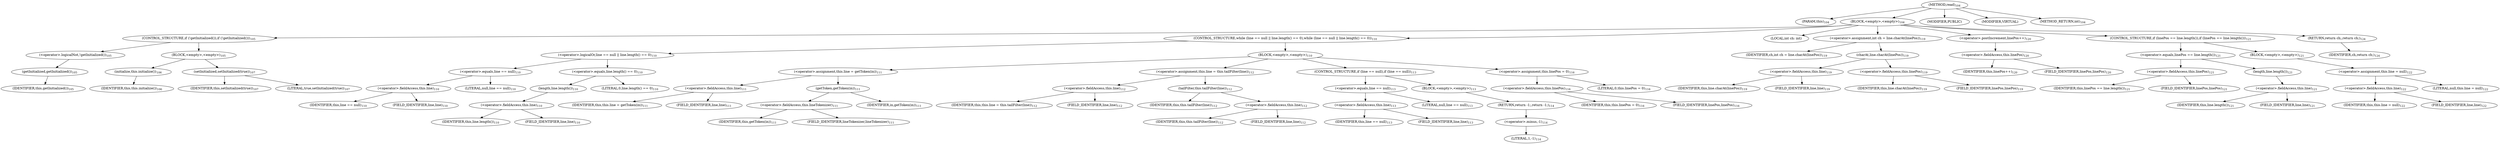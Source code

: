 digraph "read" {  
"169" [label = <(METHOD,read)<SUB>104</SUB>> ]
"8" [label = <(PARAM,this)<SUB>104</SUB>> ]
"170" [label = <(BLOCK,&lt;empty&gt;,&lt;empty&gt;)<SUB>104</SUB>> ]
"171" [label = <(CONTROL_STRUCTURE,if (!getInitialized()),if (!getInitialized()))<SUB>105</SUB>> ]
"172" [label = <(&lt;operator&gt;.logicalNot,!getInitialized())<SUB>105</SUB>> ]
"173" [label = <(getInitialized,getInitialized())<SUB>105</SUB>> ]
"7" [label = <(IDENTIFIER,this,getInitialized())<SUB>105</SUB>> ]
"174" [label = <(BLOCK,&lt;empty&gt;,&lt;empty&gt;)<SUB>105</SUB>> ]
"175" [label = <(initialize,this.initialize())<SUB>106</SUB>> ]
"9" [label = <(IDENTIFIER,this,this.initialize())<SUB>106</SUB>> ]
"176" [label = <(setInitialized,setInitialized(true))<SUB>107</SUB>> ]
"10" [label = <(IDENTIFIER,this,setInitialized(true))<SUB>107</SUB>> ]
"177" [label = <(LITERAL,true,setInitialized(true))<SUB>107</SUB>> ]
"178" [label = <(CONTROL_STRUCTURE,while (line == null || line.length() == 0),while (line == null || line.length() == 0))<SUB>110</SUB>> ]
"179" [label = <(&lt;operator&gt;.logicalOr,line == null || line.length() == 0)<SUB>110</SUB>> ]
"180" [label = <(&lt;operator&gt;.equals,line == null)<SUB>110</SUB>> ]
"181" [label = <(&lt;operator&gt;.fieldAccess,this.line)<SUB>110</SUB>> ]
"182" [label = <(IDENTIFIER,this,line == null)<SUB>110</SUB>> ]
"183" [label = <(FIELD_IDENTIFIER,line,line)<SUB>110</SUB>> ]
"184" [label = <(LITERAL,null,line == null)<SUB>110</SUB>> ]
"185" [label = <(&lt;operator&gt;.equals,line.length() == 0)<SUB>110</SUB>> ]
"186" [label = <(length,line.length())<SUB>110</SUB>> ]
"187" [label = <(&lt;operator&gt;.fieldAccess,this.line)<SUB>110</SUB>> ]
"188" [label = <(IDENTIFIER,this,line.length())<SUB>110</SUB>> ]
"189" [label = <(FIELD_IDENTIFIER,line,line)<SUB>110</SUB>> ]
"190" [label = <(LITERAL,0,line.length() == 0)<SUB>110</SUB>> ]
"191" [label = <(BLOCK,&lt;empty&gt;,&lt;empty&gt;)<SUB>110</SUB>> ]
"192" [label = <(&lt;operator&gt;.assignment,this.line = getToken(in))<SUB>111</SUB>> ]
"193" [label = <(&lt;operator&gt;.fieldAccess,this.line)<SUB>111</SUB>> ]
"194" [label = <(IDENTIFIER,this,this.line = getToken(in))<SUB>111</SUB>> ]
"195" [label = <(FIELD_IDENTIFIER,line,line)<SUB>111</SUB>> ]
"196" [label = <(getToken,getToken(in))<SUB>111</SUB>> ]
"197" [label = <(&lt;operator&gt;.fieldAccess,this.lineTokenizer)<SUB>111</SUB>> ]
"198" [label = <(IDENTIFIER,this,getToken(in))<SUB>111</SUB>> ]
"199" [label = <(FIELD_IDENTIFIER,lineTokenizer,lineTokenizer)<SUB>111</SUB>> ]
"200" [label = <(IDENTIFIER,in,getToken(in))<SUB>111</SUB>> ]
"201" [label = <(&lt;operator&gt;.assignment,this.line = this.tailFilter(line))<SUB>112</SUB>> ]
"202" [label = <(&lt;operator&gt;.fieldAccess,this.line)<SUB>112</SUB>> ]
"203" [label = <(IDENTIFIER,this,this.line = this.tailFilter(line))<SUB>112</SUB>> ]
"204" [label = <(FIELD_IDENTIFIER,line,line)<SUB>112</SUB>> ]
"205" [label = <(tailFilter,this.tailFilter(line))<SUB>112</SUB>> ]
"11" [label = <(IDENTIFIER,this,this.tailFilter(line))<SUB>112</SUB>> ]
"206" [label = <(&lt;operator&gt;.fieldAccess,this.line)<SUB>112</SUB>> ]
"207" [label = <(IDENTIFIER,this,this.tailFilter(line))<SUB>112</SUB>> ]
"208" [label = <(FIELD_IDENTIFIER,line,line)<SUB>112</SUB>> ]
"209" [label = <(CONTROL_STRUCTURE,if (line == null),if (line == null))<SUB>113</SUB>> ]
"210" [label = <(&lt;operator&gt;.equals,line == null)<SUB>113</SUB>> ]
"211" [label = <(&lt;operator&gt;.fieldAccess,this.line)<SUB>113</SUB>> ]
"212" [label = <(IDENTIFIER,this,line == null)<SUB>113</SUB>> ]
"213" [label = <(FIELD_IDENTIFIER,line,line)<SUB>113</SUB>> ]
"214" [label = <(LITERAL,null,line == null)<SUB>113</SUB>> ]
"215" [label = <(BLOCK,&lt;empty&gt;,&lt;empty&gt;)<SUB>113</SUB>> ]
"216" [label = <(RETURN,return -1;,return -1;)<SUB>114</SUB>> ]
"217" [label = <(&lt;operator&gt;.minus,-1)<SUB>114</SUB>> ]
"218" [label = <(LITERAL,1,-1)<SUB>114</SUB>> ]
"219" [label = <(&lt;operator&gt;.assignment,this.linePos = 0)<SUB>116</SUB>> ]
"220" [label = <(&lt;operator&gt;.fieldAccess,this.linePos)<SUB>116</SUB>> ]
"221" [label = <(IDENTIFIER,this,this.linePos = 0)<SUB>116</SUB>> ]
"222" [label = <(FIELD_IDENTIFIER,linePos,linePos)<SUB>116</SUB>> ]
"223" [label = <(LITERAL,0,this.linePos = 0)<SUB>116</SUB>> ]
"224" [label = <(LOCAL,int ch: int)> ]
"225" [label = <(&lt;operator&gt;.assignment,int ch = line.charAt(linePos))<SUB>119</SUB>> ]
"226" [label = <(IDENTIFIER,ch,int ch = line.charAt(linePos))<SUB>119</SUB>> ]
"227" [label = <(charAt,line.charAt(linePos))<SUB>119</SUB>> ]
"228" [label = <(&lt;operator&gt;.fieldAccess,this.line)<SUB>119</SUB>> ]
"229" [label = <(IDENTIFIER,this,line.charAt(linePos))<SUB>119</SUB>> ]
"230" [label = <(FIELD_IDENTIFIER,line,line)<SUB>119</SUB>> ]
"231" [label = <(&lt;operator&gt;.fieldAccess,this.linePos)<SUB>119</SUB>> ]
"232" [label = <(IDENTIFIER,this,line.charAt(linePos))<SUB>119</SUB>> ]
"233" [label = <(FIELD_IDENTIFIER,linePos,linePos)<SUB>119</SUB>> ]
"234" [label = <(&lt;operator&gt;.postIncrement,linePos++)<SUB>120</SUB>> ]
"235" [label = <(&lt;operator&gt;.fieldAccess,this.linePos)<SUB>120</SUB>> ]
"236" [label = <(IDENTIFIER,this,linePos++)<SUB>120</SUB>> ]
"237" [label = <(FIELD_IDENTIFIER,linePos,linePos)<SUB>120</SUB>> ]
"238" [label = <(CONTROL_STRUCTURE,if (linePos == line.length()),if (linePos == line.length()))<SUB>121</SUB>> ]
"239" [label = <(&lt;operator&gt;.equals,linePos == line.length())<SUB>121</SUB>> ]
"240" [label = <(&lt;operator&gt;.fieldAccess,this.linePos)<SUB>121</SUB>> ]
"241" [label = <(IDENTIFIER,this,linePos == line.length())<SUB>121</SUB>> ]
"242" [label = <(FIELD_IDENTIFIER,linePos,linePos)<SUB>121</SUB>> ]
"243" [label = <(length,line.length())<SUB>121</SUB>> ]
"244" [label = <(&lt;operator&gt;.fieldAccess,this.line)<SUB>121</SUB>> ]
"245" [label = <(IDENTIFIER,this,line.length())<SUB>121</SUB>> ]
"246" [label = <(FIELD_IDENTIFIER,line,line)<SUB>121</SUB>> ]
"247" [label = <(BLOCK,&lt;empty&gt;,&lt;empty&gt;)<SUB>121</SUB>> ]
"248" [label = <(&lt;operator&gt;.assignment,this.line = null)<SUB>122</SUB>> ]
"249" [label = <(&lt;operator&gt;.fieldAccess,this.line)<SUB>122</SUB>> ]
"250" [label = <(IDENTIFIER,this,this.line = null)<SUB>122</SUB>> ]
"251" [label = <(FIELD_IDENTIFIER,line,line)<SUB>122</SUB>> ]
"252" [label = <(LITERAL,null,this.line = null)<SUB>122</SUB>> ]
"253" [label = <(RETURN,return ch;,return ch;)<SUB>124</SUB>> ]
"254" [label = <(IDENTIFIER,ch,return ch;)<SUB>124</SUB>> ]
"255" [label = <(MODIFIER,PUBLIC)> ]
"256" [label = <(MODIFIER,VIRTUAL)> ]
"257" [label = <(METHOD_RETURN,int)<SUB>104</SUB>> ]
  "169" -> "8" 
  "169" -> "170" 
  "169" -> "255" 
  "169" -> "256" 
  "169" -> "257" 
  "170" -> "171" 
  "170" -> "178" 
  "170" -> "224" 
  "170" -> "225" 
  "170" -> "234" 
  "170" -> "238" 
  "170" -> "253" 
  "171" -> "172" 
  "171" -> "174" 
  "172" -> "173" 
  "173" -> "7" 
  "174" -> "175" 
  "174" -> "176" 
  "175" -> "9" 
  "176" -> "10" 
  "176" -> "177" 
  "178" -> "179" 
  "178" -> "191" 
  "179" -> "180" 
  "179" -> "185" 
  "180" -> "181" 
  "180" -> "184" 
  "181" -> "182" 
  "181" -> "183" 
  "185" -> "186" 
  "185" -> "190" 
  "186" -> "187" 
  "187" -> "188" 
  "187" -> "189" 
  "191" -> "192" 
  "191" -> "201" 
  "191" -> "209" 
  "191" -> "219" 
  "192" -> "193" 
  "192" -> "196" 
  "193" -> "194" 
  "193" -> "195" 
  "196" -> "197" 
  "196" -> "200" 
  "197" -> "198" 
  "197" -> "199" 
  "201" -> "202" 
  "201" -> "205" 
  "202" -> "203" 
  "202" -> "204" 
  "205" -> "11" 
  "205" -> "206" 
  "206" -> "207" 
  "206" -> "208" 
  "209" -> "210" 
  "209" -> "215" 
  "210" -> "211" 
  "210" -> "214" 
  "211" -> "212" 
  "211" -> "213" 
  "215" -> "216" 
  "216" -> "217" 
  "217" -> "218" 
  "219" -> "220" 
  "219" -> "223" 
  "220" -> "221" 
  "220" -> "222" 
  "225" -> "226" 
  "225" -> "227" 
  "227" -> "228" 
  "227" -> "231" 
  "228" -> "229" 
  "228" -> "230" 
  "231" -> "232" 
  "231" -> "233" 
  "234" -> "235" 
  "235" -> "236" 
  "235" -> "237" 
  "238" -> "239" 
  "238" -> "247" 
  "239" -> "240" 
  "239" -> "243" 
  "240" -> "241" 
  "240" -> "242" 
  "243" -> "244" 
  "244" -> "245" 
  "244" -> "246" 
  "247" -> "248" 
  "248" -> "249" 
  "248" -> "252" 
  "249" -> "250" 
  "249" -> "251" 
  "253" -> "254" 
}
